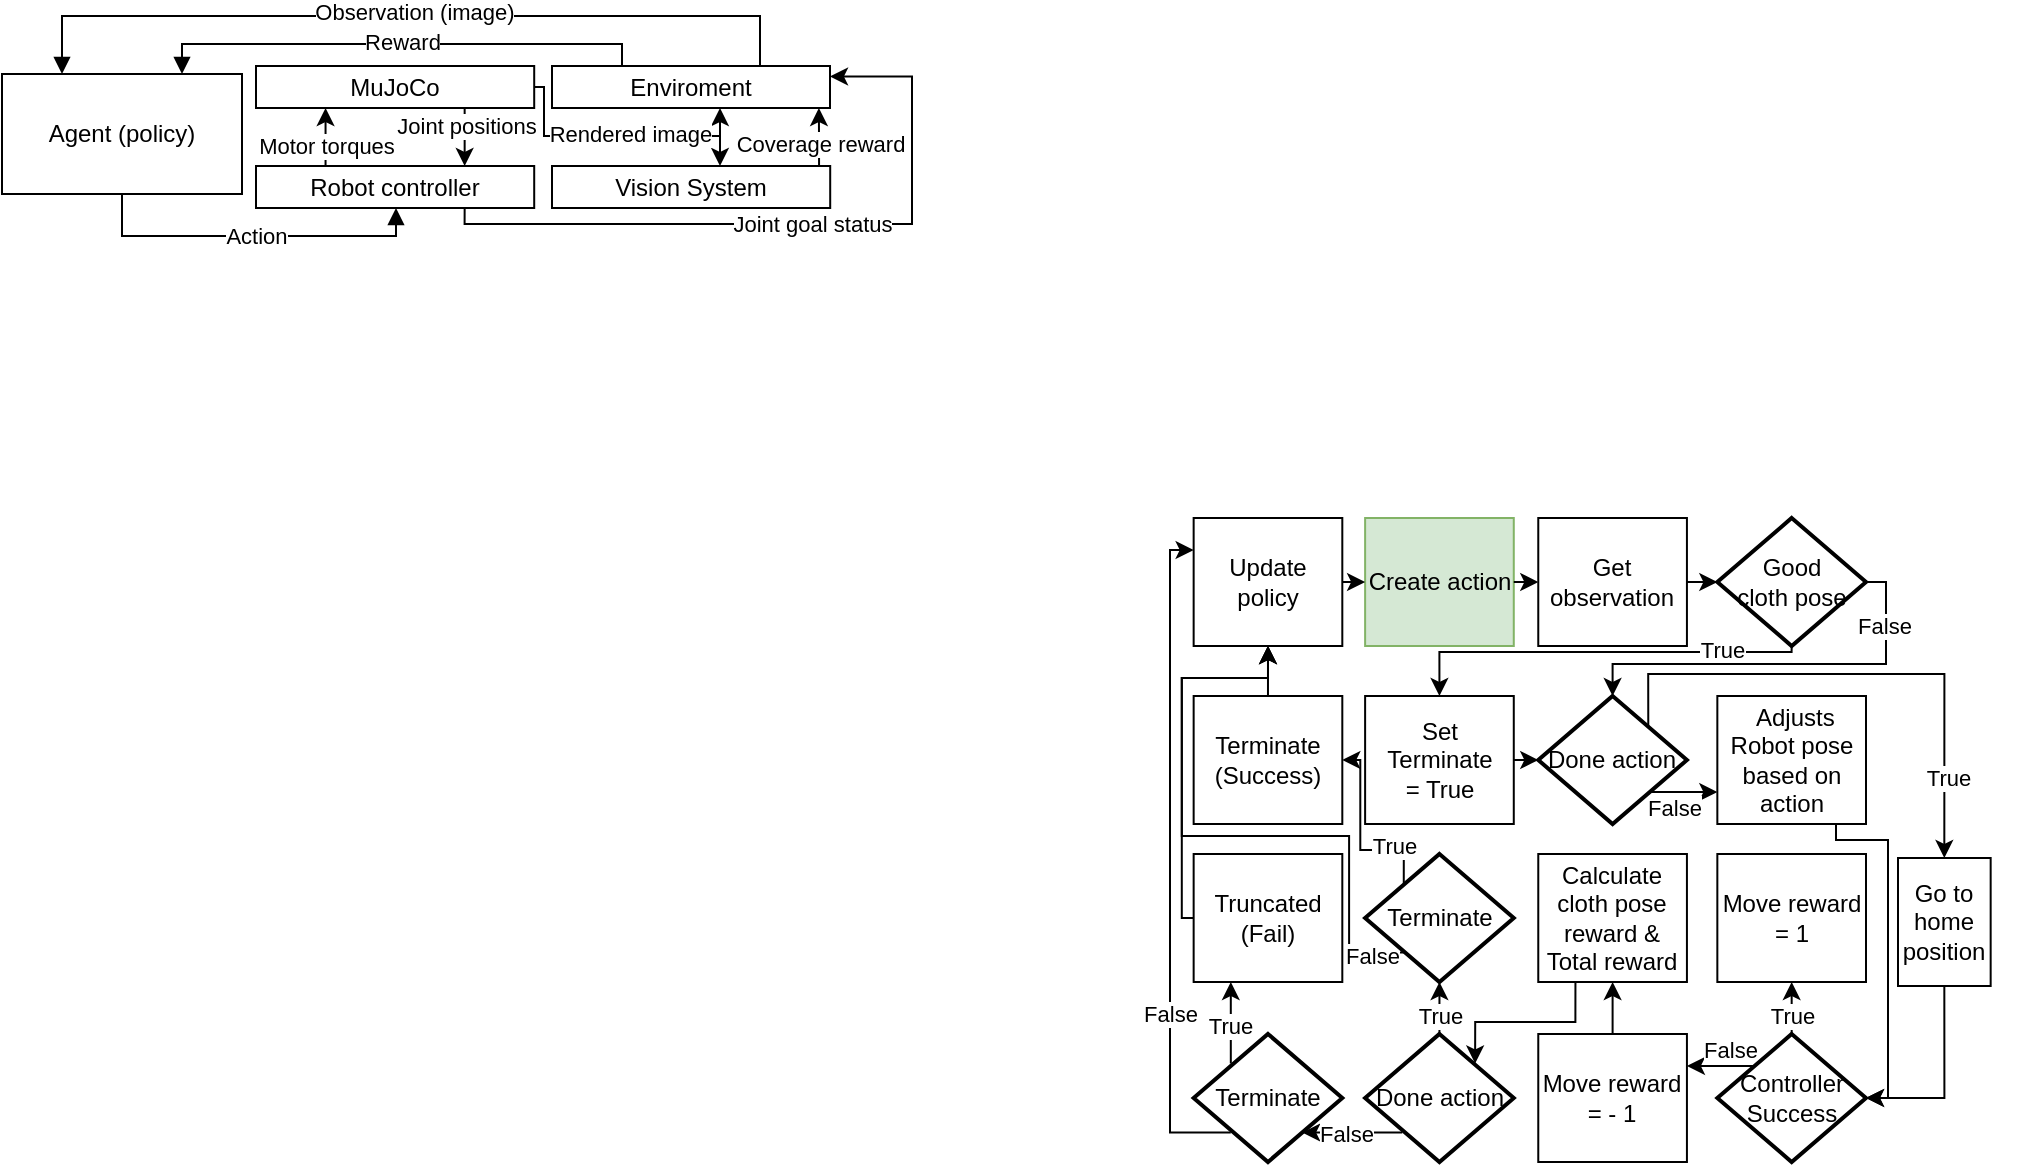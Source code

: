 <mxfile version="21.2.9" type="github">
  <diagram name="Side-1" id="IDjkuEueyV2Seu-0DVJS">
    <mxGraphModel dx="699" dy="328" grid="0" gridSize="10" guides="1" tooltips="1" connect="1" arrows="1" fold="1" page="1" pageScale="1" pageWidth="827" pageHeight="1169" math="0" shadow="0">
      <root>
        <mxCell id="0" />
        <mxCell id="1" parent="0" />
        <mxCell id="q68h-VnjrhYscI5epr3n-5" style="edgeStyle=orthogonalEdgeStyle;rounded=0;orthogonalLoop=1;jettySize=auto;html=1;exitX=0.25;exitY=0;exitDx=0;exitDy=0;endArrow=none;endFill=0;entryX=0.75;entryY=0;entryDx=0;entryDy=0;startArrow=block;startFill=1;" parent="1" source="q68h-VnjrhYscI5epr3n-1" target="q68h-VnjrhYscI5epr3n-2" edge="1">
          <mxGeometry relative="1" as="geometry">
            <Array as="points">
              <mxPoint x="130" y="191" />
              <mxPoint x="479" y="191" />
              <mxPoint x="479" y="216" />
            </Array>
          </mxGeometry>
        </mxCell>
        <mxCell id="q68h-VnjrhYscI5epr3n-10" value="Observation (image)" style="edgeLabel;html=1;align=center;verticalAlign=middle;resizable=0;points=[];" parent="q68h-VnjrhYscI5epr3n-5" vertex="1" connectable="0">
          <mxGeometry x="0.074" y="-1" relative="1" as="geometry">
            <mxPoint x="-12" y="-3" as="offset" />
          </mxGeometry>
        </mxCell>
        <mxCell id="q68h-VnjrhYscI5epr3n-1" value="Agent (policy)" style="rounded=0;whiteSpace=wrap;html=1;" parent="1" vertex="1">
          <mxGeometry x="100" y="220" width="120" height="60" as="geometry" />
        </mxCell>
        <mxCell id="q68h-VnjrhYscI5epr3n-11" style="edgeStyle=orthogonalEdgeStyle;rounded=0;orthogonalLoop=1;jettySize=auto;html=1;exitX=0.75;exitY=0;exitDx=0;exitDy=0;endArrow=none;endFill=0;entryX=0.25;entryY=0;entryDx=0;entryDy=0;startArrow=block;startFill=1;" parent="1" source="q68h-VnjrhYscI5epr3n-1" target="q68h-VnjrhYscI5epr3n-2" edge="1">
          <mxGeometry relative="1" as="geometry">
            <mxPoint x="140" y="230" as="sourcePoint" />
            <mxPoint x="369" y="230" as="targetPoint" />
            <Array as="points">
              <mxPoint x="190" y="205" />
              <mxPoint x="410" y="205" />
              <mxPoint x="410" y="216" />
            </Array>
          </mxGeometry>
        </mxCell>
        <mxCell id="q68h-VnjrhYscI5epr3n-12" value="Reward" style="edgeLabel;html=1;align=center;verticalAlign=middle;resizable=0;points=[];" parent="q68h-VnjrhYscI5epr3n-11" vertex="1" connectable="0">
          <mxGeometry x="0.074" y="-1" relative="1" as="geometry">
            <mxPoint x="-7" y="-2" as="offset" />
          </mxGeometry>
        </mxCell>
        <mxCell id="q68h-VnjrhYscI5epr3n-9" style="edgeStyle=orthogonalEdgeStyle;rounded=0;orthogonalLoop=1;jettySize=auto;html=1;exitX=0.5;exitY=1;exitDx=0;exitDy=0;endArrow=block;endFill=1;entryX=0.5;entryY=1;entryDx=0;entryDy=0;" parent="1" source="q68h-VnjrhYscI5epr3n-1" target="q68h-VnjrhYscI5epr3n-16" edge="1">
          <mxGeometry relative="1" as="geometry">
            <mxPoint x="140" y="230" as="sourcePoint" />
            <mxPoint x="461" y="359" as="targetPoint" />
            <Array as="points">
              <mxPoint x="160" y="301" />
              <mxPoint x="297" y="301" />
              <mxPoint x="297" y="287" />
            </Array>
          </mxGeometry>
        </mxCell>
        <mxCell id="q68h-VnjrhYscI5epr3n-13" value="Action" style="edgeLabel;html=1;align=center;verticalAlign=middle;resizable=0;points=[];" parent="q68h-VnjrhYscI5epr3n-9" vertex="1" connectable="0">
          <mxGeometry x="-0.108" y="2" relative="1" as="geometry">
            <mxPoint x="11" y="2" as="offset" />
          </mxGeometry>
        </mxCell>
        <mxCell id="q68h-VnjrhYscI5epr3n-2" value="Enviroment" style="rounded=0;whiteSpace=wrap;html=1;verticalAlign=middle;points=[[0,0,0,0,0],[0,0.25,0,0,0],[0,0.5,0,0,0],[0,0.75,0,0,0],[0,1,0,0,0],[0.25,0,0,0,0],[0.25,1,0,0,0],[0.5,0,0,0,0],[0.5,1,0,0,0],[0.61,1,0,0,0],[0.75,0,0,0,0],[0.96,1,0,0,0],[1,0,0,0,0],[1,0.25,0,0,0],[1,0.5,0,0,0],[1,0.75,0,0,0]];" parent="1" vertex="1">
          <mxGeometry x="375" y="216" width="139" height="21" as="geometry" />
        </mxCell>
        <mxCell id="q68h-VnjrhYscI5epr3n-39" style="edgeStyle=orthogonalEdgeStyle;rounded=0;orthogonalLoop=1;jettySize=auto;html=1;exitX=1;exitY=0.5;exitDx=0;exitDy=0;entryX=0.61;entryY=1;entryDx=0;entryDy=0;entryPerimeter=0;" parent="1" source="q68h-VnjrhYscI5epr3n-14" target="q68h-VnjrhYscI5epr3n-2" edge="1">
          <mxGeometry relative="1" as="geometry">
            <Array as="points">
              <mxPoint x="371" y="226" />
              <mxPoint x="371" y="251" />
              <mxPoint x="459" y="251" />
              <mxPoint x="459" y="237" />
            </Array>
          </mxGeometry>
        </mxCell>
        <mxCell id="q68h-VnjrhYscI5epr3n-14" value="MuJoCo" style="rounded=0;whiteSpace=wrap;html=1;" parent="1" vertex="1">
          <mxGeometry x="227" y="216" width="139.1" height="21" as="geometry" />
        </mxCell>
        <mxCell id="q68h-VnjrhYscI5epr3n-32" style="edgeStyle=orthogonalEdgeStyle;rounded=0;orthogonalLoop=1;jettySize=auto;html=1;exitX=0.75;exitY=1;exitDx=0;exitDy=0;entryX=1;entryY=0.25;entryDx=0;entryDy=0;" parent="1" source="q68h-VnjrhYscI5epr3n-16" target="q68h-VnjrhYscI5epr3n-2" edge="1">
          <mxGeometry relative="1" as="geometry">
            <Array as="points">
              <mxPoint x="331" y="295" />
              <mxPoint x="555" y="295" />
              <mxPoint x="555" y="221" />
            </Array>
          </mxGeometry>
        </mxCell>
        <mxCell id="q68h-VnjrhYscI5epr3n-33" value="Joint goal status" style="edgeLabel;html=1;align=center;verticalAlign=middle;resizable=0;points=[];" parent="q68h-VnjrhYscI5epr3n-32" vertex="1" connectable="0">
          <mxGeometry x="0.049" relative="1" as="geometry">
            <mxPoint as="offset" />
          </mxGeometry>
        </mxCell>
        <mxCell id="q68h-VnjrhYscI5epr3n-16" value="Robot controller" style="rounded=0;whiteSpace=wrap;html=1;" parent="1" vertex="1">
          <mxGeometry x="227" y="266" width="139.1" height="21" as="geometry" />
        </mxCell>
        <mxCell id="q68h-VnjrhYscI5epr3n-17" style="edgeStyle=orthogonalEdgeStyle;rounded=0;orthogonalLoop=1;jettySize=auto;html=1;exitX=0.25;exitY=0;exitDx=0;exitDy=0;entryX=0.25;entryY=1;entryDx=0;entryDy=0;" parent="1" source="q68h-VnjrhYscI5epr3n-16" target="q68h-VnjrhYscI5epr3n-14" edge="1">
          <mxGeometry relative="1" as="geometry" />
        </mxCell>
        <mxCell id="q68h-VnjrhYscI5epr3n-19" value="Motor torques" style="edgeLabel;html=1;align=center;verticalAlign=middle;resizable=0;points=[];" parent="q68h-VnjrhYscI5epr3n-17" vertex="1" connectable="0">
          <mxGeometry x="-0.271" relative="1" as="geometry">
            <mxPoint as="offset" />
          </mxGeometry>
        </mxCell>
        <mxCell id="q68h-VnjrhYscI5epr3n-18" style="edgeStyle=orthogonalEdgeStyle;rounded=0;orthogonalLoop=1;jettySize=auto;html=1;exitX=0.75;exitY=1;exitDx=0;exitDy=0;entryX=0.75;entryY=0;entryDx=0;entryDy=0;" parent="1" source="q68h-VnjrhYscI5epr3n-14" target="q68h-VnjrhYscI5epr3n-16" edge="1">
          <mxGeometry relative="1" as="geometry">
            <mxPoint x="626.07" y="486" as="sourcePoint" />
            <mxPoint x="626.07" y="471" as="targetPoint" />
          </mxGeometry>
        </mxCell>
        <mxCell id="q68h-VnjrhYscI5epr3n-20" value="Joint positions" style="edgeLabel;html=1;align=center;verticalAlign=middle;resizable=0;points=[];" parent="q68h-VnjrhYscI5epr3n-18" vertex="1" connectable="0">
          <mxGeometry x="-0.368" relative="1" as="geometry">
            <mxPoint as="offset" />
          </mxGeometry>
        </mxCell>
        <mxCell id="q68h-VnjrhYscI5epr3n-37" style="edgeStyle=orthogonalEdgeStyle;rounded=0;orthogonalLoop=1;jettySize=auto;html=1;exitX=0.96;exitY=0;exitDx=0;exitDy=0;entryX=0.96;entryY=1;entryDx=0;entryDy=0;exitPerimeter=0;entryPerimeter=0;" parent="1" source="q68h-VnjrhYscI5epr3n-29" target="q68h-VnjrhYscI5epr3n-2" edge="1">
          <mxGeometry relative="1" as="geometry">
            <Array as="points">
              <mxPoint x="508" y="251" />
              <mxPoint x="508" y="251" />
            </Array>
          </mxGeometry>
        </mxCell>
        <mxCell id="q68h-VnjrhYscI5epr3n-38" value="Coverage reward" style="edgeLabel;html=1;align=center;verticalAlign=middle;resizable=0;points=[];" parent="q68h-VnjrhYscI5epr3n-37" vertex="1" connectable="0">
          <mxGeometry x="0.306" relative="1" as="geometry">
            <mxPoint y="8" as="offset" />
          </mxGeometry>
        </mxCell>
        <mxCell id="q68h-VnjrhYscI5epr3n-29" value="Vision System" style="rounded=0;whiteSpace=wrap;html=1;points=[[0,0,0,0,0],[0,0.25,0,0,0],[0,0.5,0,0,0],[0,0.75,0,0,0],[0,1,0,0,0],[0.25,0,0,0,0],[0.25,1,0,0,0],[0.5,0,0,0,0],[0.5,1,0,0,0],[0.61,0,0,0,0],[0.75,1,0,0,0],[0.96,0,0,0,0],[1,0.25,0,0,0],[1,0.5,0,0,0],[1,0.75,0,0,0],[1,1,0,0,0]];" parent="1" vertex="1">
          <mxGeometry x="375" y="266" width="139.1" height="21" as="geometry" />
        </mxCell>
        <mxCell id="q68h-VnjrhYscI5epr3n-34" style="edgeStyle=orthogonalEdgeStyle;rounded=0;orthogonalLoop=1;jettySize=auto;html=1;exitX=1;exitY=0.5;exitDx=0;exitDy=0;entryX=0.61;entryY=0;entryDx=0;entryDy=0;entryPerimeter=0;" parent="1" source="q68h-VnjrhYscI5epr3n-14" target="q68h-VnjrhYscI5epr3n-29" edge="1">
          <mxGeometry relative="1" as="geometry">
            <Array as="points">
              <mxPoint x="371" y="226" />
              <mxPoint x="371" y="251" />
              <mxPoint x="459" y="251" />
              <mxPoint x="459" y="266" />
            </Array>
          </mxGeometry>
        </mxCell>
        <mxCell id="q68h-VnjrhYscI5epr3n-35" value="Rendered image" style="edgeLabel;html=1;align=center;verticalAlign=middle;resizable=0;points=[];" parent="q68h-VnjrhYscI5epr3n-34" vertex="1" connectable="0">
          <mxGeometry x="0.35" y="-1" relative="1" as="geometry">
            <mxPoint x="-18" y="-2" as="offset" />
          </mxGeometry>
        </mxCell>
        <mxCell id="N2SRux4HgJf7I-M0yXab-164" value="" style="group;horizontal=1;" vertex="1" connectable="0" parent="1">
          <mxGeometry x="684" y="442" width="435" height="322" as="geometry" />
        </mxCell>
        <mxCell id="q68h-VnjrhYscI5epr3n-40" value="Create action" style="whiteSpace=wrap;html=1;fillColor=#d5e8d4;strokeColor=#82b366;" parent="N2SRux4HgJf7I-M0yXab-164" vertex="1">
          <mxGeometry x="97.558" width="74.33" height="64" as="geometry" />
        </mxCell>
        <mxCell id="q68h-VnjrhYscI5epr3n-41" value="&amp;nbsp;Adjusts Robot pose based on action" style="whiteSpace=wrap;html=1;" parent="N2SRux4HgJf7I-M0yXab-164" vertex="1">
          <mxGeometry x="273.67" y="89" width="74.33" height="64" as="geometry" />
        </mxCell>
        <mxCell id="q68h-VnjrhYscI5epr3n-46" style="edgeStyle=orthogonalEdgeStyle;rounded=0;orthogonalLoop=1;jettySize=auto;html=1;exitX=0.5;exitY=1;exitDx=0;exitDy=0;entryX=1;entryY=0.5;entryDx=0;entryDy=0;entryPerimeter=0;" parent="N2SRux4HgJf7I-M0yXab-164" source="q68h-VnjrhYscI5epr3n-41" target="q68h-VnjrhYscI5epr3n-45" edge="1">
          <mxGeometry relative="1" as="geometry">
            <Array as="points">
              <mxPoint x="333" y="153" />
              <mxPoint x="333" y="161" />
              <mxPoint x="359" y="161" />
              <mxPoint x="359" y="290" />
            </Array>
          </mxGeometry>
        </mxCell>
        <mxCell id="q68h-VnjrhYscI5epr3n-49" value="Get observation" style="whiteSpace=wrap;html=1;" parent="N2SRux4HgJf7I-M0yXab-164" vertex="1">
          <mxGeometry x="184.136" width="74.33" height="64" as="geometry" />
        </mxCell>
        <mxCell id="N2SRux4HgJf7I-M0yXab-2" style="edgeStyle=orthogonalEdgeStyle;rounded=0;orthogonalLoop=1;jettySize=auto;html=1;exitX=1;exitY=0.5;exitDx=0;exitDy=0;entryX=0;entryY=0.5;entryDx=0;entryDy=0;" edge="1" parent="N2SRux4HgJf7I-M0yXab-164" source="q68h-VnjrhYscI5epr3n-40" target="q68h-VnjrhYscI5epr3n-49">
          <mxGeometry relative="1" as="geometry" />
        </mxCell>
        <mxCell id="q68h-VnjrhYscI5epr3n-53" value="&lt;div style=&quot;&quot;&gt;&lt;span style=&quot;background-color: initial;&quot;&gt;Good&lt;/span&gt;&lt;/div&gt;&lt;div style=&quot;&quot;&gt;&lt;span style=&quot;background-color: initial;&quot;&gt;cloth pose&lt;/span&gt;&lt;/div&gt;" style="strokeWidth=2;html=1;shape=mxgraph.flowchart.decision;whiteSpace=wrap;points=[[0,0.5,0,0,0],[0.5,0,0,0,0],[0.5,1,0,0,0],[0.73,0.77,0,0,0],[1,0.5,0,0,0]];align=center;" parent="N2SRux4HgJf7I-M0yXab-164" vertex="1">
          <mxGeometry x="273.67" width="74.33" height="64" as="geometry" />
        </mxCell>
        <mxCell id="q68h-VnjrhYscI5epr3n-42" style="edgeStyle=orthogonalEdgeStyle;rounded=0;orthogonalLoop=1;jettySize=auto;html=1;exitX=1;exitY=0.5;exitDx=0;exitDy=0;entryX=0;entryY=0.5;entryDx=0;entryDy=0;entryPerimeter=0;" parent="N2SRux4HgJf7I-M0yXab-164" source="q68h-VnjrhYscI5epr3n-49" target="q68h-VnjrhYscI5epr3n-53" edge="1">
          <mxGeometry relative="1" as="geometry" />
        </mxCell>
        <mxCell id="N2SRux4HgJf7I-M0yXab-4" value="Terminate (Success)" style="whiteSpace=wrap;html=1;" vertex="1" parent="N2SRux4HgJf7I-M0yXab-164">
          <mxGeometry x="11.825" y="89" width="74.33" height="64" as="geometry" />
        </mxCell>
        <mxCell id="N2SRux4HgJf7I-M0yXab-19" value="Move reward&lt;br&gt;= 1" style="whiteSpace=wrap;html=1;" vertex="1" parent="N2SRux4HgJf7I-M0yXab-164">
          <mxGeometry x="273.67" y="168" width="74.33" height="64" as="geometry" />
        </mxCell>
        <mxCell id="N2SRux4HgJf7I-M0yXab-152" style="edgeStyle=orthogonalEdgeStyle;rounded=0;orthogonalLoop=1;jettySize=auto;html=1;exitX=0.5;exitY=0;exitDx=0;exitDy=0;exitPerimeter=0;entryX=0.5;entryY=1;entryDx=0;entryDy=0;" edge="1" parent="N2SRux4HgJf7I-M0yXab-164" source="q68h-VnjrhYscI5epr3n-45" target="N2SRux4HgJf7I-M0yXab-19">
          <mxGeometry relative="1" as="geometry" />
        </mxCell>
        <mxCell id="N2SRux4HgJf7I-M0yXab-153" value="True" style="edgeLabel;html=1;align=center;verticalAlign=middle;resizable=0;points=[];" vertex="1" connectable="0" parent="N2SRux4HgJf7I-M0yXab-152">
          <mxGeometry x="0.165" y="1" relative="1" as="geometry">
            <mxPoint x="1" y="6" as="offset" />
          </mxGeometry>
        </mxCell>
        <mxCell id="N2SRux4HgJf7I-M0yXab-24" value="Move reward&lt;br&gt;= - 1" style="whiteSpace=wrap;html=1;" vertex="1" parent="N2SRux4HgJf7I-M0yXab-164">
          <mxGeometry x="184.136" y="258" width="74.33" height="64" as="geometry" />
        </mxCell>
        <mxCell id="N2SRux4HgJf7I-M0yXab-155" style="edgeStyle=orthogonalEdgeStyle;rounded=0;orthogonalLoop=1;jettySize=auto;html=1;exitX=0.24;exitY=0.25;exitDx=0;exitDy=0;exitPerimeter=0;entryX=1;entryY=0.25;entryDx=0;entryDy=0;" edge="1" parent="N2SRux4HgJf7I-M0yXab-164" source="q68h-VnjrhYscI5epr3n-45" target="N2SRux4HgJf7I-M0yXab-24">
          <mxGeometry relative="1" as="geometry" />
        </mxCell>
        <mxCell id="N2SRux4HgJf7I-M0yXab-156" value="False" style="edgeLabel;html=1;align=center;verticalAlign=middle;resizable=0;points=[];" vertex="1" connectable="0" parent="N2SRux4HgJf7I-M0yXab-155">
          <mxGeometry x="0.254" y="-1" relative="1" as="geometry">
            <mxPoint x="9" y="-7" as="offset" />
          </mxGeometry>
        </mxCell>
        <mxCell id="N2SRux4HgJf7I-M0yXab-30" value="Truncated (Fail)" style="whiteSpace=wrap;html=1;" vertex="1" parent="N2SRux4HgJf7I-M0yXab-164">
          <mxGeometry x="11.825" y="168" width="74.33" height="64" as="geometry" />
        </mxCell>
        <mxCell id="N2SRux4HgJf7I-M0yXab-35" value="Calculate cloth pose reward &amp;amp; Total reward" style="whiteSpace=wrap;html=1;" vertex="1" parent="N2SRux4HgJf7I-M0yXab-164">
          <mxGeometry x="184.136" y="168" width="74.33" height="64" as="geometry" />
        </mxCell>
        <mxCell id="N2SRux4HgJf7I-M0yXab-140" style="edgeStyle=orthogonalEdgeStyle;rounded=0;orthogonalLoop=1;jettySize=auto;html=1;exitX=0.5;exitY=0;exitDx=0;exitDy=0;entryX=0.5;entryY=1;entryDx=0;entryDy=0;" edge="1" parent="N2SRux4HgJf7I-M0yXab-164" source="N2SRux4HgJf7I-M0yXab-24" target="N2SRux4HgJf7I-M0yXab-35">
          <mxGeometry relative="1" as="geometry" />
        </mxCell>
        <mxCell id="N2SRux4HgJf7I-M0yXab-44" value="Set Terminate&lt;br&gt;= True" style="whiteSpace=wrap;html=1;" vertex="1" parent="N2SRux4HgJf7I-M0yXab-164">
          <mxGeometry x="97.558" y="89" width="74.33" height="64" as="geometry" />
        </mxCell>
        <mxCell id="N2SRux4HgJf7I-M0yXab-6" value="" style="edgeStyle=orthogonalEdgeStyle;rounded=0;orthogonalLoop=1;jettySize=auto;html=1;exitX=0.5;exitY=1;exitDx=0;exitDy=0;exitPerimeter=0;entryX=0.5;entryY=0;entryDx=0;entryDy=0;" edge="1" parent="N2SRux4HgJf7I-M0yXab-164" source="q68h-VnjrhYscI5epr3n-53" target="N2SRux4HgJf7I-M0yXab-44">
          <mxGeometry relative="1" as="geometry">
            <Array as="points">
              <mxPoint x="310.835" y="67" />
              <mxPoint x="134.301" y="67" />
            </Array>
          </mxGeometry>
        </mxCell>
        <mxCell id="N2SRux4HgJf7I-M0yXab-7" value="True" style="edgeLabel;html=1;align=center;verticalAlign=middle;resizable=0;points=[];" vertex="1" connectable="0" parent="N2SRux4HgJf7I-M0yXab-6">
          <mxGeometry x="-0.456" relative="1" as="geometry">
            <mxPoint x="16" y="-1" as="offset" />
          </mxGeometry>
        </mxCell>
        <mxCell id="N2SRux4HgJf7I-M0yXab-85" style="edgeStyle=orthogonalEdgeStyle;rounded=0;orthogonalLoop=1;jettySize=auto;html=1;exitX=0.26;exitY=0.23;exitDx=0;exitDy=0;exitPerimeter=0;entryX=1;entryY=0.5;entryDx=0;entryDy=0;" edge="1" parent="N2SRux4HgJf7I-M0yXab-164" source="N2SRux4HgJf7I-M0yXab-83" target="N2SRux4HgJf7I-M0yXab-4">
          <mxGeometry relative="1" as="geometry">
            <Array as="points">
              <mxPoint x="116.906" y="166" />
              <mxPoint x="95.156" y="166" />
              <mxPoint x="95.156" y="121" />
            </Array>
          </mxGeometry>
        </mxCell>
        <mxCell id="N2SRux4HgJf7I-M0yXab-86" value="True" style="edgeLabel;html=1;align=center;verticalAlign=middle;resizable=0;points=[];" vertex="1" connectable="0" parent="N2SRux4HgJf7I-M0yXab-85">
          <mxGeometry x="-0.45" relative="1" as="geometry">
            <mxPoint x="4" y="-2" as="offset" />
          </mxGeometry>
        </mxCell>
        <mxCell id="N2SRux4HgJf7I-M0yXab-114" style="edgeStyle=orthogonalEdgeStyle;rounded=0;orthogonalLoop=1;jettySize=auto;html=1;exitX=1;exitY=0.5;exitDx=0;exitDy=0;entryX=0;entryY=0.5;entryDx=0;entryDy=0;" edge="1" parent="N2SRux4HgJf7I-M0yXab-164" source="N2SRux4HgJf7I-M0yXab-112" target="q68h-VnjrhYscI5epr3n-40">
          <mxGeometry relative="1" as="geometry" />
        </mxCell>
        <mxCell id="N2SRux4HgJf7I-M0yXab-112" value="Update policy" style="whiteSpace=wrap;html=1;" vertex="1" parent="N2SRux4HgJf7I-M0yXab-164">
          <mxGeometry x="11.825" width="74.33" height="64" as="geometry" />
        </mxCell>
        <mxCell id="N2SRux4HgJf7I-M0yXab-10" style="edgeStyle=orthogonalEdgeStyle;rounded=0;orthogonalLoop=1;jettySize=auto;html=1;exitX=0.5;exitY=0;exitDx=0;exitDy=0;entryX=0.5;entryY=1;entryDx=0;entryDy=0;" edge="1" parent="N2SRux4HgJf7I-M0yXab-164" source="N2SRux4HgJf7I-M0yXab-4" target="N2SRux4HgJf7I-M0yXab-112">
          <mxGeometry relative="1" as="geometry">
            <mxPoint x="228.903" y="117" as="targetPoint" />
            <Array as="points">
              <mxPoint x="48.99" y="73" />
              <mxPoint x="48.99" y="73" />
            </Array>
          </mxGeometry>
        </mxCell>
        <mxCell id="N2SRux4HgJf7I-M0yXab-37" style="edgeStyle=orthogonalEdgeStyle;rounded=0;orthogonalLoop=1;jettySize=auto;html=1;exitX=0;exitY=0.5;exitDx=0;exitDy=0;entryX=0.5;entryY=1;entryDx=0;entryDy=0;" edge="1" parent="N2SRux4HgJf7I-M0yXab-164" source="N2SRux4HgJf7I-M0yXab-30" target="N2SRux4HgJf7I-M0yXab-112">
          <mxGeometry relative="1" as="geometry">
            <Array as="points">
              <mxPoint x="5.913" y="200" />
              <mxPoint x="5.913" y="80" />
              <mxPoint x="48.99" y="80" />
            </Array>
          </mxGeometry>
        </mxCell>
        <mxCell id="N2SRux4HgJf7I-M0yXab-158" style="edgeStyle=orthogonalEdgeStyle;rounded=0;orthogonalLoop=1;jettySize=auto;html=1;exitX=0.26;exitY=0.77;exitDx=0;exitDy=0;exitPerimeter=0;entryX=0.5;entryY=1;entryDx=0;entryDy=0;" edge="1" parent="N2SRux4HgJf7I-M0yXab-164" source="N2SRux4HgJf7I-M0yXab-83" target="N2SRux4HgJf7I-M0yXab-112">
          <mxGeometry relative="1" as="geometry">
            <Array as="points">
              <mxPoint x="89.534" y="217" />
              <mxPoint x="89.534" y="159" />
              <mxPoint x="5.913" y="159" />
              <mxPoint x="5.913" y="80" />
              <mxPoint x="48.99" y="80" />
            </Array>
          </mxGeometry>
        </mxCell>
        <mxCell id="N2SRux4HgJf7I-M0yXab-159" value="False" style="edgeLabel;html=1;align=center;verticalAlign=middle;resizable=0;points=[];" vertex="1" connectable="0" parent="N2SRux4HgJf7I-M0yXab-158">
          <mxGeometry x="-0.865" y="1" relative="1" as="geometry">
            <mxPoint x="4" as="offset" />
          </mxGeometry>
        </mxCell>
        <mxCell id="N2SRux4HgJf7I-M0yXab-117" value="Done action" style="strokeWidth=2;html=1;shape=mxgraph.flowchart.decision;whiteSpace=wrap;points=[[0,0.5,0,0,0],[0.25,0.23,0,0,0],[0.25,0.77,0,0,0],[0.5,0,0,0,0],[0.5,1,0,0,0],[0.74,0.23,0,0,0],[1,0.5,0,0,0]];" vertex="1" parent="N2SRux4HgJf7I-M0yXab-164">
          <mxGeometry x="97.558" y="258" width="74.33" height="64" as="geometry" />
        </mxCell>
        <mxCell id="N2SRux4HgJf7I-M0yXab-122" value="" style="edgeStyle=orthogonalEdgeStyle;rounded=0;orthogonalLoop=1;jettySize=auto;html=1;exitX=0.25;exitY=1;exitDx=0;exitDy=0;entryX=0.74;entryY=0.23;entryDx=0;entryDy=0;entryPerimeter=0;" edge="1" parent="N2SRux4HgJf7I-M0yXab-164" source="N2SRux4HgJf7I-M0yXab-35" target="N2SRux4HgJf7I-M0yXab-117">
          <mxGeometry relative="1" as="geometry">
            <Array as="points">
              <mxPoint x="202.718" y="252" />
              <mxPoint x="152.883" y="252" />
            </Array>
          </mxGeometry>
        </mxCell>
        <mxCell id="N2SRux4HgJf7I-M0yXab-131" style="edgeStyle=orthogonalEdgeStyle;rounded=0;orthogonalLoop=1;jettySize=auto;html=1;entryX=0.25;entryY=1;entryDx=0;entryDy=0;exitX=0.25;exitY=0.23;exitDx=0;exitDy=0;exitPerimeter=0;" edge="1" parent="N2SRux4HgJf7I-M0yXab-164" source="N2SRux4HgJf7I-M0yXab-127" target="N2SRux4HgJf7I-M0yXab-30">
          <mxGeometry relative="1" as="geometry">
            <mxPoint x="116.563" y="307" as="sourcePoint" />
            <mxPoint x="66.086" y="307.28" as="targetPoint" />
          </mxGeometry>
        </mxCell>
        <mxCell id="N2SRux4HgJf7I-M0yXab-132" value="True" style="edgeLabel;html=1;align=center;verticalAlign=middle;resizable=0;points=[];" vertex="1" connectable="0" parent="N2SRux4HgJf7I-M0yXab-131">
          <mxGeometry x="-0.788" relative="1" as="geometry">
            <mxPoint x="-1" y="-11" as="offset" />
          </mxGeometry>
        </mxCell>
        <mxCell id="N2SRux4HgJf7I-M0yXab-133" style="edgeStyle=orthogonalEdgeStyle;rounded=0;orthogonalLoop=1;jettySize=auto;html=1;exitX=0.25;exitY=0.77;exitDx=0;exitDy=0;exitPerimeter=0;entryX=0;entryY=0.25;entryDx=0;entryDy=0;" edge="1" parent="N2SRux4HgJf7I-M0yXab-164" source="N2SRux4HgJf7I-M0yXab-127" target="N2SRux4HgJf7I-M0yXab-112">
          <mxGeometry relative="1" as="geometry">
            <Array as="points">
              <mxPoint y="307" />
              <mxPoint y="16" />
            </Array>
          </mxGeometry>
        </mxCell>
        <mxCell id="N2SRux4HgJf7I-M0yXab-134" value="False" style="edgeLabel;html=1;align=center;verticalAlign=middle;resizable=0;points=[];" vertex="1" connectable="0" parent="N2SRux4HgJf7I-M0yXab-133">
          <mxGeometry x="-0.687" y="-1" relative="1" as="geometry">
            <mxPoint x="-1" y="-38" as="offset" />
          </mxGeometry>
        </mxCell>
        <mxCell id="N2SRux4HgJf7I-M0yXab-127" value="Terminate" style="strokeWidth=2;html=1;shape=mxgraph.flowchart.decision;whiteSpace=wrap;points=[[0,0.5,0,0,0],[0.25,0.23,0,0,0],[0.25,0.77,0,0,0],[0.5,0,0,0,0],[0.5,1,0,0,0],[0.73,0.77,0,0,0],[1,0.5,0,0,0]];" vertex="1" parent="N2SRux4HgJf7I-M0yXab-164">
          <mxGeometry x="11.825" y="258" width="74.33" height="64" as="geometry" />
        </mxCell>
        <mxCell id="N2SRux4HgJf7I-M0yXab-128" style="edgeStyle=orthogonalEdgeStyle;rounded=0;orthogonalLoop=1;jettySize=auto;html=1;exitX=0.25;exitY=0.77;exitDx=0;exitDy=0;exitPerimeter=0;entryX=0.73;entryY=0.77;entryDx=0;entryDy=0;entryPerimeter=0;" edge="1" parent="N2SRux4HgJf7I-M0yXab-164" source="N2SRux4HgJf7I-M0yXab-117" target="N2SRux4HgJf7I-M0yXab-127">
          <mxGeometry relative="1" as="geometry" />
        </mxCell>
        <mxCell id="N2SRux4HgJf7I-M0yXab-129" value="False" style="edgeLabel;html=1;align=center;verticalAlign=middle;resizable=0;points=[];" vertex="1" connectable="0" parent="N2SRux4HgJf7I-M0yXab-128">
          <mxGeometry x="-0.802" relative="1" as="geometry">
            <mxPoint x="-18" as="offset" />
          </mxGeometry>
        </mxCell>
        <mxCell id="N2SRux4HgJf7I-M0yXab-157" style="edgeStyle=orthogonalEdgeStyle;rounded=0;orthogonalLoop=1;jettySize=auto;html=1;exitX=0.5;exitY=1;exitDx=0;exitDy=0;entryX=1;entryY=0.5;entryDx=0;entryDy=0;entryPerimeter=0;" edge="1" parent="N2SRux4HgJf7I-M0yXab-164" source="N2SRux4HgJf7I-M0yXab-142" target="q68h-VnjrhYscI5epr3n-45">
          <mxGeometry relative="1" as="geometry" />
        </mxCell>
        <mxCell id="N2SRux4HgJf7I-M0yXab-142" value="Go to home position" style="whiteSpace=wrap;html=1;" vertex="1" parent="N2SRux4HgJf7I-M0yXab-164">
          <mxGeometry x="364" y="170" width="46.33" height="64" as="geometry" />
        </mxCell>
        <mxCell id="N2SRux4HgJf7I-M0yXab-144" style="edgeStyle=orthogonalEdgeStyle;rounded=0;orthogonalLoop=1;jettySize=auto;html=1;exitX=0.74;exitY=0.25;exitDx=0;exitDy=0;exitPerimeter=0;entryX=0.5;entryY=0;entryDx=0;entryDy=0;" edge="1" parent="N2SRux4HgJf7I-M0yXab-164" source="N2SRux4HgJf7I-M0yXab-143" target="N2SRux4HgJf7I-M0yXab-142">
          <mxGeometry relative="1" as="geometry">
            <Array as="points">
              <mxPoint x="239" y="78" />
              <mxPoint x="387" y="78" />
            </Array>
          </mxGeometry>
        </mxCell>
        <mxCell id="N2SRux4HgJf7I-M0yXab-145" value="True" style="edgeLabel;html=1;align=center;verticalAlign=middle;resizable=0;points=[];" vertex="1" connectable="0" parent="N2SRux4HgJf7I-M0yXab-144">
          <mxGeometry x="0.691" y="2" relative="1" as="geometry">
            <mxPoint y="1" as="offset" />
          </mxGeometry>
        </mxCell>
        <mxCell id="N2SRux4HgJf7I-M0yXab-150" style="edgeStyle=orthogonalEdgeStyle;rounded=0;orthogonalLoop=1;jettySize=auto;html=1;exitX=0.74;exitY=0.77;exitDx=0;exitDy=0;exitPerimeter=0;entryX=0;entryY=0.75;entryDx=0;entryDy=0;" edge="1" parent="N2SRux4HgJf7I-M0yXab-164" source="N2SRux4HgJf7I-M0yXab-143" target="q68h-VnjrhYscI5epr3n-41">
          <mxGeometry relative="1" as="geometry">
            <Array as="points">
              <mxPoint x="239.039" y="137" />
            </Array>
          </mxGeometry>
        </mxCell>
        <mxCell id="N2SRux4HgJf7I-M0yXab-151" value="False" style="edgeLabel;html=1;align=center;verticalAlign=middle;resizable=0;points=[];" vertex="1" connectable="0" parent="N2SRux4HgJf7I-M0yXab-150">
          <mxGeometry x="-0.263" y="1" relative="1" as="geometry">
            <mxPoint x="1" y="9" as="offset" />
          </mxGeometry>
        </mxCell>
        <mxCell id="N2SRux4HgJf7I-M0yXab-143" value="Done action" style="strokeWidth=2;html=1;shape=mxgraph.flowchart.decision;whiteSpace=wrap;points=[[0,0.5,0,0,0],[0.25,0.25,0,0,0],[0.25,0.77,0,0,0],[0.5,0,0,0,0],[0.5,1,0,0,0],[0.74,0.25,0,0,0],[0.74,0.77,0,0,0],[1,0.5,0,0,0]];" vertex="1" parent="N2SRux4HgJf7I-M0yXab-164">
          <mxGeometry x="184.136" y="89" width="74.33" height="64" as="geometry" />
        </mxCell>
        <mxCell id="N2SRux4HgJf7I-M0yXab-160" style="edgeStyle=orthogonalEdgeStyle;rounded=0;orthogonalLoop=1;jettySize=auto;html=1;exitX=1;exitY=0.5;exitDx=0;exitDy=0;exitPerimeter=0;entryX=0.5;entryY=0;entryDx=0;entryDy=0;entryPerimeter=0;" edge="1" parent="N2SRux4HgJf7I-M0yXab-164" source="q68h-VnjrhYscI5epr3n-53" target="N2SRux4HgJf7I-M0yXab-143">
          <mxGeometry relative="1" as="geometry">
            <mxPoint x="407.038" y="45.81" as="targetPoint" />
            <Array as="points">
              <mxPoint x="358" y="32" />
              <mxPoint x="358" y="73" />
              <mxPoint x="221" y="73" />
            </Array>
          </mxGeometry>
        </mxCell>
        <mxCell id="N2SRux4HgJf7I-M0yXab-162" value="False" style="edgeLabel;html=1;align=center;verticalAlign=middle;resizable=0;points=[];" vertex="1" connectable="0" parent="N2SRux4HgJf7I-M0yXab-160">
          <mxGeometry x="-0.594" relative="1" as="geometry">
            <mxPoint x="-1" y="-10" as="offset" />
          </mxGeometry>
        </mxCell>
        <mxCell id="N2SRux4HgJf7I-M0yXab-135" style="edgeStyle=orthogonalEdgeStyle;rounded=0;orthogonalLoop=1;jettySize=auto;html=1;exitX=1;exitY=0.5;exitDx=0;exitDy=0;entryX=0;entryY=0.5;entryDx=0;entryDy=0;entryPerimeter=0;" edge="1" parent="N2SRux4HgJf7I-M0yXab-164" source="N2SRux4HgJf7I-M0yXab-44" target="N2SRux4HgJf7I-M0yXab-143">
          <mxGeometry relative="1" as="geometry">
            <mxPoint x="184.136" y="121" as="targetPoint" />
          </mxGeometry>
        </mxCell>
        <mxCell id="N2SRux4HgJf7I-M0yXab-83" value="Terminate" style="strokeWidth=2;html=1;shape=mxgraph.flowchart.decision;whiteSpace=wrap;points=[[0,0.5,0,0,0],[0.26,0.23,0,0,0],[0.26,0.77,0,0,0],[0.5,0,0,0,0],[0.5,1,0,0,0],[0.73,0.77,0,0,0],[1,0.5,0,0,0]];" vertex="1" parent="N2SRux4HgJf7I-M0yXab-164">
          <mxGeometry x="97.558" y="168" width="74.33" height="64" as="geometry" />
        </mxCell>
        <mxCell id="N2SRux4HgJf7I-M0yXab-137" style="edgeStyle=orthogonalEdgeStyle;rounded=0;orthogonalLoop=1;jettySize=auto;html=1;exitX=0.5;exitY=0;exitDx=0;exitDy=0;exitPerimeter=0;entryX=0.5;entryY=1;entryDx=0;entryDy=0;entryPerimeter=0;" edge="1" parent="N2SRux4HgJf7I-M0yXab-164" source="N2SRux4HgJf7I-M0yXab-117" target="N2SRux4HgJf7I-M0yXab-83">
          <mxGeometry relative="1" as="geometry" />
        </mxCell>
        <mxCell id="N2SRux4HgJf7I-M0yXab-138" value="True" style="edgeLabel;html=1;align=center;verticalAlign=middle;resizable=0;points=[];" vertex="1" connectable="0" parent="N2SRux4HgJf7I-M0yXab-137">
          <mxGeometry x="-0.29" relative="1" as="geometry">
            <mxPoint as="offset" />
          </mxGeometry>
        </mxCell>
        <mxCell id="q68h-VnjrhYscI5epr3n-45" value="Controller Success" style="strokeWidth=2;html=1;shape=mxgraph.flowchart.decision;whiteSpace=wrap;points=[[0,0.5,0,0,0],[0.24,0.25,0,0,0],[0.24,0.75,0,0,0],[0.5,0,0,0,0],[0.5,1,0,0,0],[1,0.5,0,0,0]];" parent="N2SRux4HgJf7I-M0yXab-164" vertex="1">
          <mxGeometry x="273.67" y="258" width="74.33" height="64" as="geometry" />
        </mxCell>
      </root>
    </mxGraphModel>
  </diagram>
</mxfile>
